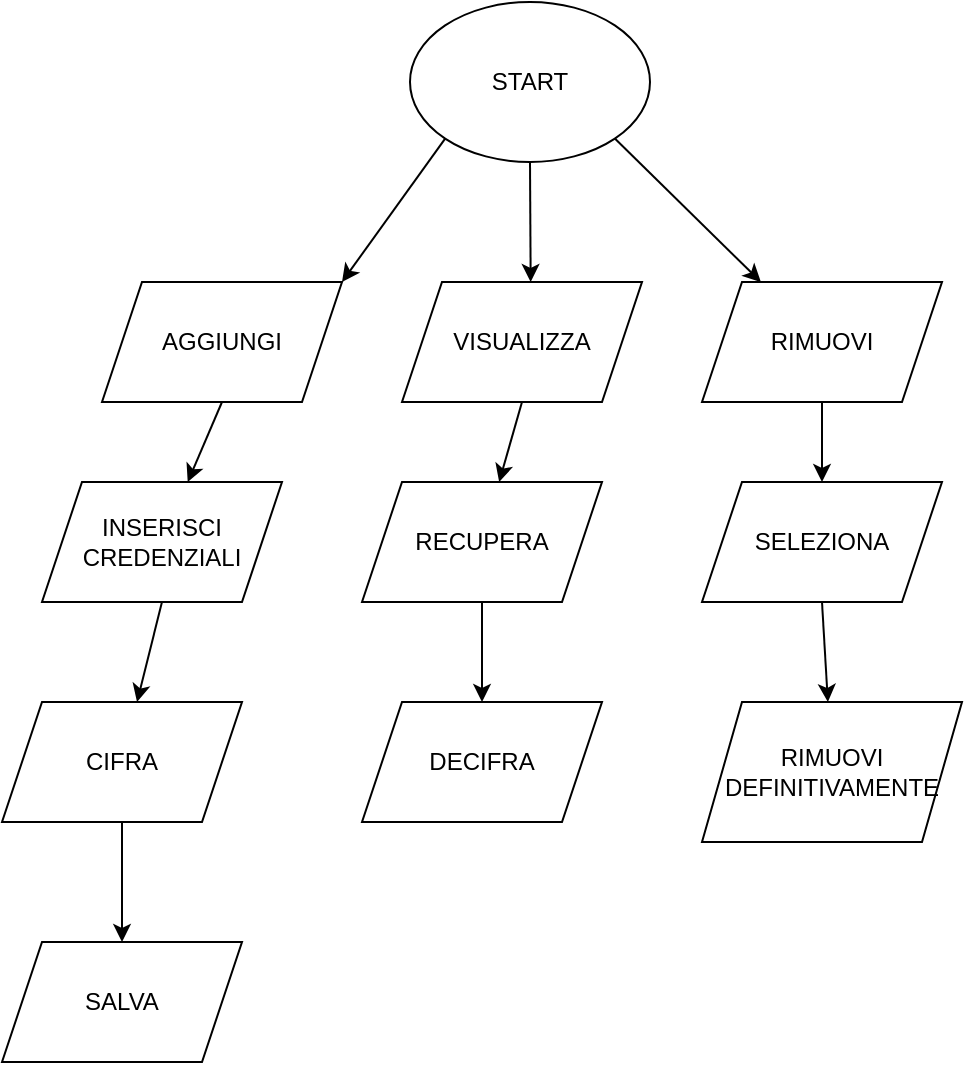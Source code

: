 <mxfile>
    <diagram id="6ppYIgLbefQIJy87Hdz9" name="Pagina-1">
        <mxGraphModel dx="631" dy="301" grid="1" gridSize="10" guides="1" tooltips="1" connect="1" arrows="1" fold="1" page="1" pageScale="1" pageWidth="827" pageHeight="1169" math="0" shadow="0">
            <root>
                <mxCell id="0"/>
                <mxCell id="1" parent="0"/>
                <mxCell id="KIKbphTZGq3at3aCxZJS-7" style="edgeStyle=none;html=1;exitX=0;exitY=1;exitDx=0;exitDy=0;entryX=1;entryY=0;entryDx=0;entryDy=0;" edge="1" parent="1" source="KIKbphTZGq3at3aCxZJS-1" target="KIKbphTZGq3at3aCxZJS-6">
                    <mxGeometry relative="1" as="geometry"/>
                </mxCell>
                <mxCell id="KIKbphTZGq3at3aCxZJS-8" style="edgeStyle=none;html=1;exitX=0.5;exitY=1;exitDx=0;exitDy=0;" edge="1" parent="1" source="KIKbphTZGq3at3aCxZJS-1">
                    <mxGeometry relative="1" as="geometry">
                        <mxPoint x="414.333" y="150" as="targetPoint"/>
                    </mxGeometry>
                </mxCell>
                <mxCell id="KIKbphTZGq3at3aCxZJS-9" style="edgeStyle=none;html=1;exitX=1;exitY=1;exitDx=0;exitDy=0;" edge="1" parent="1" source="KIKbphTZGq3at3aCxZJS-1" target="KIKbphTZGq3at3aCxZJS-10">
                    <mxGeometry relative="1" as="geometry">
                        <mxPoint x="520" y="150" as="targetPoint"/>
                    </mxGeometry>
                </mxCell>
                <mxCell id="KIKbphTZGq3at3aCxZJS-1" value="START" style="ellipse;whiteSpace=wrap;html=1;" vertex="1" parent="1">
                    <mxGeometry x="354" y="10" width="120" height="80" as="geometry"/>
                </mxCell>
                <mxCell id="KIKbphTZGq3at3aCxZJS-12" style="edgeStyle=none;html=1;exitX=0.5;exitY=1;exitDx=0;exitDy=0;" edge="1" parent="1" source="KIKbphTZGq3at3aCxZJS-6" target="KIKbphTZGq3at3aCxZJS-13">
                    <mxGeometry relative="1" as="geometry">
                        <mxPoint x="259.667" y="260" as="targetPoint"/>
                    </mxGeometry>
                </mxCell>
                <mxCell id="KIKbphTZGq3at3aCxZJS-6" value="AGGIUNGI" style="shape=parallelogram;perimeter=parallelogramPerimeter;whiteSpace=wrap;html=1;fixedSize=1;" vertex="1" parent="1">
                    <mxGeometry x="200" y="150" width="120" height="60" as="geometry"/>
                </mxCell>
                <mxCell id="KIKbphTZGq3at3aCxZJS-23" style="edgeStyle=none;html=1;exitX=0.5;exitY=1;exitDx=0;exitDy=0;" edge="1" parent="1" source="KIKbphTZGq3at3aCxZJS-10" target="KIKbphTZGq3at3aCxZJS-24">
                    <mxGeometry relative="1" as="geometry">
                        <mxPoint x="559.667" y="260" as="targetPoint"/>
                    </mxGeometry>
                </mxCell>
                <mxCell id="KIKbphTZGq3at3aCxZJS-10" value="RIMUOVI" style="shape=parallelogram;perimeter=parallelogramPerimeter;whiteSpace=wrap;html=1;fixedSize=1;" vertex="1" parent="1">
                    <mxGeometry x="500" y="150" width="120" height="60" as="geometry"/>
                </mxCell>
                <mxCell id="KIKbphTZGq3at3aCxZJS-19" style="edgeStyle=none;html=1;exitX=0.5;exitY=1;exitDx=0;exitDy=0;" edge="1" parent="1" source="KIKbphTZGq3at3aCxZJS-11" target="KIKbphTZGq3at3aCxZJS-20">
                    <mxGeometry relative="1" as="geometry">
                        <mxPoint x="410.333" y="260" as="targetPoint"/>
                    </mxGeometry>
                </mxCell>
                <mxCell id="KIKbphTZGq3at3aCxZJS-11" value="VISUALIZZA" style="shape=parallelogram;perimeter=parallelogramPerimeter;whiteSpace=wrap;html=1;fixedSize=1;" vertex="1" parent="1">
                    <mxGeometry x="350" y="150" width="120" height="60" as="geometry"/>
                </mxCell>
                <mxCell id="KIKbphTZGq3at3aCxZJS-14" style="edgeStyle=none;html=1;exitX=0.5;exitY=1;exitDx=0;exitDy=0;" edge="1" parent="1" source="KIKbphTZGq3at3aCxZJS-13" target="KIKbphTZGq3at3aCxZJS-15">
                    <mxGeometry relative="1" as="geometry">
                        <mxPoint x="230.333" y="360" as="targetPoint"/>
                    </mxGeometry>
                </mxCell>
                <mxCell id="KIKbphTZGq3at3aCxZJS-13" value="INSERISCI CREDENZIALI" style="shape=parallelogram;perimeter=parallelogramPerimeter;whiteSpace=wrap;html=1;fixedSize=1;" vertex="1" parent="1">
                    <mxGeometry x="169.997" y="250" width="120" height="60" as="geometry"/>
                </mxCell>
                <mxCell id="KIKbphTZGq3at3aCxZJS-16" style="edgeStyle=none;html=1;exitX=0.5;exitY=1;exitDx=0;exitDy=0;" edge="1" parent="1" source="KIKbphTZGq3at3aCxZJS-15" target="KIKbphTZGq3at3aCxZJS-17">
                    <mxGeometry relative="1" as="geometry">
                        <mxPoint x="210.333" y="470" as="targetPoint"/>
                    </mxGeometry>
                </mxCell>
                <mxCell id="KIKbphTZGq3at3aCxZJS-15" value="CIFRA" style="shape=parallelogram;perimeter=parallelogramPerimeter;whiteSpace=wrap;html=1;fixedSize=1;" vertex="1" parent="1">
                    <mxGeometry x="150.003" y="360" width="120" height="60" as="geometry"/>
                </mxCell>
                <mxCell id="KIKbphTZGq3at3aCxZJS-17" value="SALVA" style="shape=parallelogram;perimeter=parallelogramPerimeter;whiteSpace=wrap;html=1;fixedSize=1;" vertex="1" parent="1">
                    <mxGeometry x="150.003" y="480" width="120" height="60" as="geometry"/>
                </mxCell>
                <mxCell id="KIKbphTZGq3at3aCxZJS-21" style="edgeStyle=none;html=1;exitX=0.5;exitY=1;exitDx=0;exitDy=0;" edge="1" parent="1" source="KIKbphTZGq3at3aCxZJS-20" target="KIKbphTZGq3at3aCxZJS-22">
                    <mxGeometry relative="1" as="geometry">
                        <mxPoint x="390.333" y="360" as="targetPoint"/>
                    </mxGeometry>
                </mxCell>
                <mxCell id="KIKbphTZGq3at3aCxZJS-20" value="RECUPERA" style="shape=parallelogram;perimeter=parallelogramPerimeter;whiteSpace=wrap;html=1;fixedSize=1;" vertex="1" parent="1">
                    <mxGeometry x="330.003" y="250" width="120" height="60" as="geometry"/>
                </mxCell>
                <mxCell id="KIKbphTZGq3at3aCxZJS-22" value="DECIFRA" style="shape=parallelogram;perimeter=parallelogramPerimeter;whiteSpace=wrap;html=1;fixedSize=1;" vertex="1" parent="1">
                    <mxGeometry x="330.003" y="360" width="120" height="60" as="geometry"/>
                </mxCell>
                <mxCell id="KIKbphTZGq3at3aCxZJS-25" style="edgeStyle=none;html=1;exitX=0.5;exitY=1;exitDx=0;exitDy=0;" edge="1" parent="1" source="KIKbphTZGq3at3aCxZJS-24" target="KIKbphTZGq3at3aCxZJS-26">
                    <mxGeometry relative="1" as="geometry">
                        <mxPoint x="559.667" y="360" as="targetPoint"/>
                    </mxGeometry>
                </mxCell>
                <mxCell id="KIKbphTZGq3at3aCxZJS-24" value="SELEZIONA" style="shape=parallelogram;perimeter=parallelogramPerimeter;whiteSpace=wrap;html=1;fixedSize=1;" vertex="1" parent="1">
                    <mxGeometry x="499.997" y="250" width="120" height="60" as="geometry"/>
                </mxCell>
                <mxCell id="KIKbphTZGq3at3aCxZJS-26" value="RIMUOVI DEFINITIVAMENTE" style="shape=parallelogram;perimeter=parallelogramPerimeter;whiteSpace=wrap;html=1;fixedSize=1;" vertex="1" parent="1">
                    <mxGeometry x="500" y="360" width="130" height="70" as="geometry"/>
                </mxCell>
            </root>
        </mxGraphModel>
    </diagram>
    <diagram id="otktG1AM6ww-ix4AZLHS" name="Pagina-2">
        <mxGraphModel dx="946" dy="452" grid="1" gridSize="10" guides="1" tooltips="1" connect="1" arrows="1" fold="1" page="1" pageScale="1" pageWidth="827" pageHeight="1169" math="0" shadow="0">
            <root>
                <mxCell id="0"/>
                <mxCell id="1" parent="0"/>
                <mxCell id="g2n4Cli2s5BIMP8Z66vL-2" value="" style="whiteSpace=wrap;html=1;aspect=fixed;" vertex="1" parent="1">
                    <mxGeometry x="20" y="20" width="770" height="770" as="geometry"/>
                </mxCell>
                <mxCell id="g2n4Cli2s5BIMP8Z66vL-7" style="edgeStyle=none;html=1;exitX=0;exitY=0.5;exitDx=0;exitDy=0;entryX=1;entryY=0.5;entryDx=0;entryDy=0;" edge="1" parent="1" source="g2n4Cli2s5BIMP8Z66vL-2" target="g2n4Cli2s5BIMP8Z66vL-2">
                    <mxGeometry relative="1" as="geometry"/>
                </mxCell>
                <mxCell id="g2n4Cli2s5BIMP8Z66vL-9" value="&lt;font style=&quot;font-size: 58px;&quot;&gt;ENTITA'&lt;/font&gt;" style="text;html=1;strokeColor=none;fillColor=none;align=center;verticalAlign=middle;whiteSpace=wrap;rounded=0;" vertex="1" parent="1">
                    <mxGeometry x="40" y="20" width="730" height="160" as="geometry"/>
                </mxCell>
                <mxCell id="g2n4Cli2s5BIMP8Z66vL-10" value="RELAZIONI" style="text;html=1;strokeColor=none;fillColor=none;align=center;verticalAlign=middle;whiteSpace=wrap;rounded=0;fontSize=58;" vertex="1" parent="1">
                    <mxGeometry x="54" y="360" width="720" height="180" as="geometry"/>
                </mxCell>
                <mxCell id="hEq91VtoVfBovofPi6tu-2" value="Classe costruttore utente: username, password;&lt;br&gt;Classe costruttore dati: [ {'email', 'password', id, 'sito'}; ]" style="text;html=1;strokeColor=none;fillColor=none;align=center;verticalAlign=middle;whiteSpace=wrap;rounded=0;fontSize=36;" vertex="1" parent="1">
                    <mxGeometry x="40" y="80" width="740" height="280" as="geometry"/>
                </mxCell>
                <mxCell id="VHqM_GYX1Kjwq8rfb59j-1" value="Aggiungi,&amp;nbsp;" style="text;html=1;strokeColor=none;fillColor=none;align=center;verticalAlign=middle;whiteSpace=wrap;rounded=0;fontSize=36;" vertex="1" parent="1">
                    <mxGeometry x="90" y="520" width="60" height="30" as="geometry"/>
                </mxCell>
                <mxCell id="VHqM_GYX1Kjwq8rfb59j-2" value="Visualizza" style="text;html=1;strokeColor=none;fillColor=none;align=center;verticalAlign=middle;whiteSpace=wrap;rounded=0;fontSize=36;" vertex="1" parent="1">
                    <mxGeometry x="370" y="520" width="60" height="30" as="geometry"/>
                </mxCell>
                <mxCell id="VHqM_GYX1Kjwq8rfb59j-3" value="Rimuovi" style="text;html=1;strokeColor=none;fillColor=none;align=center;verticalAlign=middle;whiteSpace=wrap;rounded=0;fontSize=36;" vertex="1" parent="1">
                    <mxGeometry x="660" y="520" width="60" height="30" as="geometry"/>
                </mxCell>
                <mxCell id="VHqM_GYX1Kjwq8rfb59j-6" value="Cifra" style="text;html=1;strokeColor=none;fillColor=none;align=center;verticalAlign=middle;whiteSpace=wrap;rounded=0;fontSize=36;" vertex="1" parent="1">
                    <mxGeometry x="80" y="590" width="60" height="30" as="geometry"/>
                </mxCell>
                <mxCell id="VHqM_GYX1Kjwq8rfb59j-8" value="Salva" style="text;html=1;strokeColor=none;fillColor=none;align=center;verticalAlign=middle;whiteSpace=wrap;rounded=0;fontSize=36;" vertex="1" parent="1">
                    <mxGeometry x="80" y="670" width="60" height="30" as="geometry"/>
                </mxCell>
                <mxCell id="VHqM_GYX1Kjwq8rfb59j-9" value="Decifrare" style="text;html=1;strokeColor=none;fillColor=none;align=center;verticalAlign=middle;whiteSpace=wrap;rounded=0;fontSize=36;" vertex="1" parent="1">
                    <mxGeometry x="375" y="600" width="60" height="30" as="geometry"/>
                </mxCell>
                <mxCell id="4VoDnonqaWbws1KaKiL5-1" value="Recuperare" style="text;html=1;strokeColor=none;fillColor=none;align=center;verticalAlign=middle;whiteSpace=wrap;rounded=0;fontSize=36;" vertex="1" parent="1">
                    <mxGeometry x="370" y="670" width="60" height="30" as="geometry"/>
                </mxCell>
            </root>
        </mxGraphModel>
    </diagram>
</mxfile>
